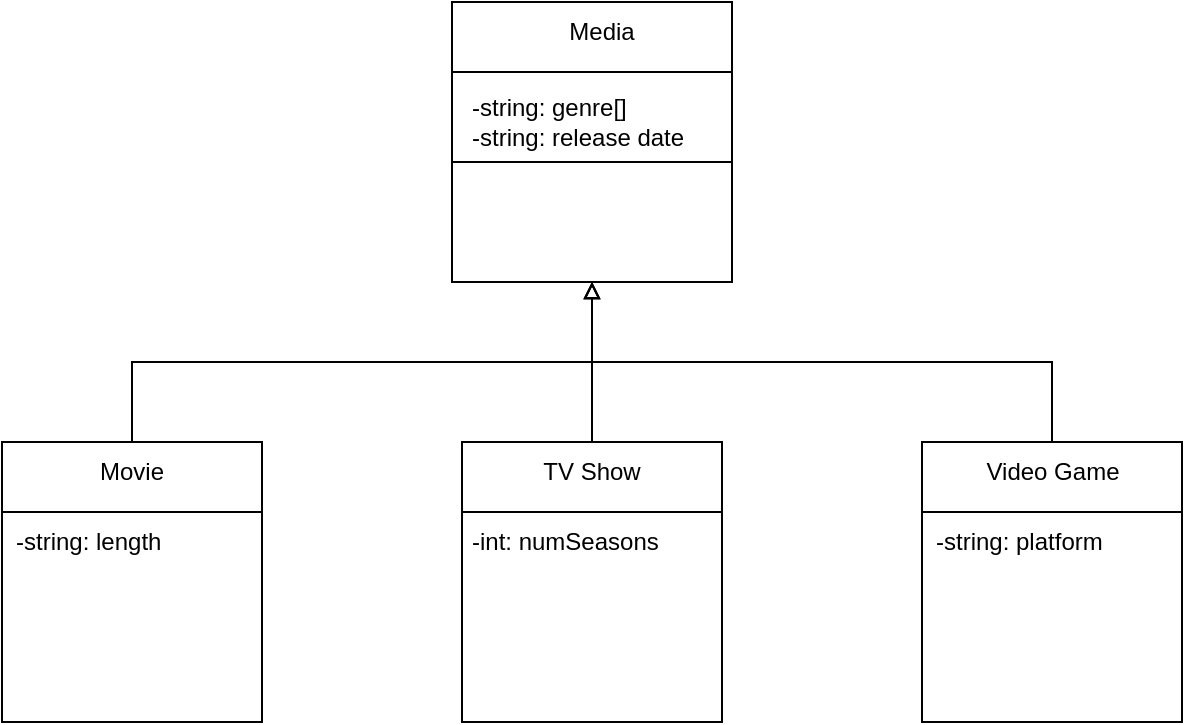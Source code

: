 <mxfile version="22.1.2" type="device">
  <diagram name="Page-1" id="tFfclRdNcRcyxAEcLYx6">
    <mxGraphModel dx="1434" dy="837" grid="1" gridSize="10" guides="1" tooltips="1" connect="1" arrows="1" fold="1" page="1" pageScale="1" pageWidth="850" pageHeight="1100" math="0" shadow="0">
      <root>
        <mxCell id="0" />
        <mxCell id="1" parent="0" />
        <mxCell id="9OQQXpi1nrgOMPDqjbTX-2" value="" style="rounded=0;whiteSpace=wrap;html=1;" vertex="1" parent="1">
          <mxGeometry x="130" y="480" width="130" height="140" as="geometry" />
        </mxCell>
        <mxCell id="9OQQXpi1nrgOMPDqjbTX-6" value="" style="endArrow=none;html=1;rounded=0;entryX=1;entryY=0.25;entryDx=0;entryDy=0;exitX=0;exitY=0.25;exitDx=0;exitDy=0;" edge="1" parent="1" source="9OQQXpi1nrgOMPDqjbTX-2" target="9OQQXpi1nrgOMPDqjbTX-2">
          <mxGeometry width="50" height="50" relative="1" as="geometry">
            <mxPoint x="130" y="510" as="sourcePoint" />
            <mxPoint x="180" y="460" as="targetPoint" />
          </mxGeometry>
        </mxCell>
        <mxCell id="9OQQXpi1nrgOMPDqjbTX-20" style="edgeStyle=orthogonalEdgeStyle;rounded=0;orthogonalLoop=1;jettySize=auto;html=1;exitX=0.5;exitY=0;exitDx=0;exitDy=0;entryX=0.5;entryY=1;entryDx=0;entryDy=0;endArrow=block;endFill=0;" edge="1" parent="1" source="9OQQXpi1nrgOMPDqjbTX-7" target="9OQQXpi1nrgOMPDqjbTX-15">
          <mxGeometry relative="1" as="geometry" />
        </mxCell>
        <mxCell id="9OQQXpi1nrgOMPDqjbTX-7" value="Movie" style="text;html=1;strokeColor=none;fillColor=none;align=center;verticalAlign=middle;whiteSpace=wrap;rounded=0;" vertex="1" parent="1">
          <mxGeometry x="165" y="480" width="60" height="30" as="geometry" />
        </mxCell>
        <mxCell id="9OQQXpi1nrgOMPDqjbTX-8" value="" style="rounded=0;whiteSpace=wrap;html=1;" vertex="1" parent="1">
          <mxGeometry x="360" y="480" width="130" height="140" as="geometry" />
        </mxCell>
        <mxCell id="9OQQXpi1nrgOMPDqjbTX-9" value="" style="endArrow=none;html=1;rounded=0;entryX=1;entryY=0.25;entryDx=0;entryDy=0;exitX=0;exitY=0.25;exitDx=0;exitDy=0;" edge="1" parent="1" source="9OQQXpi1nrgOMPDqjbTX-8" target="9OQQXpi1nrgOMPDqjbTX-8">
          <mxGeometry width="50" height="50" relative="1" as="geometry">
            <mxPoint x="360" y="510" as="sourcePoint" />
            <mxPoint x="410" y="460" as="targetPoint" />
          </mxGeometry>
        </mxCell>
        <mxCell id="9OQQXpi1nrgOMPDqjbTX-21" style="edgeStyle=orthogonalEdgeStyle;rounded=0;orthogonalLoop=1;jettySize=auto;html=1;entryX=0.5;entryY=1;entryDx=0;entryDy=0;endArrow=block;endFill=0;" edge="1" parent="1" source="9OQQXpi1nrgOMPDqjbTX-10" target="9OQQXpi1nrgOMPDqjbTX-15">
          <mxGeometry relative="1" as="geometry" />
        </mxCell>
        <mxCell id="9OQQXpi1nrgOMPDqjbTX-10" value="TV Show" style="text;html=1;strokeColor=none;fillColor=none;align=center;verticalAlign=middle;whiteSpace=wrap;rounded=0;" vertex="1" parent="1">
          <mxGeometry x="395" y="480" width="60" height="30" as="geometry" />
        </mxCell>
        <mxCell id="9OQQXpi1nrgOMPDqjbTX-11" value="" style="rounded=0;whiteSpace=wrap;html=1;" vertex="1" parent="1">
          <mxGeometry x="590" y="480" width="130" height="140" as="geometry" />
        </mxCell>
        <mxCell id="9OQQXpi1nrgOMPDqjbTX-12" value="" style="endArrow=none;html=1;rounded=0;entryX=1;entryY=0.25;entryDx=0;entryDy=0;exitX=0;exitY=0.25;exitDx=0;exitDy=0;" edge="1" parent="1" source="9OQQXpi1nrgOMPDqjbTX-11" target="9OQQXpi1nrgOMPDqjbTX-11">
          <mxGeometry width="50" height="50" relative="1" as="geometry">
            <mxPoint x="590" y="510" as="sourcePoint" />
            <mxPoint x="640" y="460" as="targetPoint" />
          </mxGeometry>
        </mxCell>
        <mxCell id="9OQQXpi1nrgOMPDqjbTX-23" style="edgeStyle=orthogonalEdgeStyle;rounded=0;orthogonalLoop=1;jettySize=auto;html=1;entryX=0.5;entryY=1;entryDx=0;entryDy=0;exitX=0.5;exitY=0;exitDx=0;exitDy=0;endArrow=block;endFill=0;" edge="1" parent="1" source="9OQQXpi1nrgOMPDqjbTX-13" target="9OQQXpi1nrgOMPDqjbTX-15">
          <mxGeometry relative="1" as="geometry">
            <mxPoint x="797.5" y="435" as="sourcePoint" />
            <mxPoint x="610" y="340" as="targetPoint" />
          </mxGeometry>
        </mxCell>
        <mxCell id="9OQQXpi1nrgOMPDqjbTX-13" value="Video Game" style="text;html=1;strokeColor=none;fillColor=none;align=center;verticalAlign=middle;whiteSpace=wrap;rounded=0;" vertex="1" parent="1">
          <mxGeometry x="612.5" y="480" width="85" height="30" as="geometry" />
        </mxCell>
        <mxCell id="9OQQXpi1nrgOMPDqjbTX-15" value="" style="rounded=0;whiteSpace=wrap;html=1;" vertex="1" parent="1">
          <mxGeometry x="355" y="260" width="140" height="140" as="geometry" />
        </mxCell>
        <mxCell id="9OQQXpi1nrgOMPDqjbTX-16" value="" style="endArrow=none;html=1;rounded=0;entryX=1;entryY=0.25;entryDx=0;entryDy=0;exitX=0;exitY=0.25;exitDx=0;exitDy=0;" edge="1" parent="1" source="9OQQXpi1nrgOMPDqjbTX-15" target="9OQQXpi1nrgOMPDqjbTX-15">
          <mxGeometry width="50" height="50" relative="1" as="geometry">
            <mxPoint x="360" y="290" as="sourcePoint" />
            <mxPoint x="490" y="290" as="targetPoint" />
          </mxGeometry>
        </mxCell>
        <mxCell id="9OQQXpi1nrgOMPDqjbTX-17" value="Media" style="text;html=1;strokeColor=none;fillColor=none;align=center;verticalAlign=middle;whiteSpace=wrap;rounded=0;" vertex="1" parent="1">
          <mxGeometry x="400" y="260" width="60" height="30" as="geometry" />
        </mxCell>
        <mxCell id="9OQQXpi1nrgOMPDqjbTX-18" value="" style="endArrow=none;html=1;rounded=0;entryX=1;entryY=0.5;entryDx=0;entryDy=0;exitX=0;exitY=0.5;exitDx=0;exitDy=0;" edge="1" parent="1">
          <mxGeometry width="50" height="50" relative="1" as="geometry">
            <mxPoint x="355" y="340" as="sourcePoint" />
            <mxPoint x="495" y="340" as="targetPoint" />
          </mxGeometry>
        </mxCell>
        <mxCell id="9OQQXpi1nrgOMPDqjbTX-19" value="-string: genre[]&lt;br&gt;-string: release date" style="text;html=1;strokeColor=none;fillColor=none;align=left;verticalAlign=middle;whiteSpace=wrap;rounded=0;" vertex="1" parent="1">
          <mxGeometry x="363" y="300" width="125" height="40" as="geometry" />
        </mxCell>
        <mxCell id="9OQQXpi1nrgOMPDqjbTX-24" value="-string: length" style="text;html=1;strokeColor=none;fillColor=none;align=left;verticalAlign=middle;whiteSpace=wrap;rounded=0;" vertex="1" parent="1">
          <mxGeometry x="135" y="510" width="125" height="40" as="geometry" />
        </mxCell>
        <mxCell id="9OQQXpi1nrgOMPDqjbTX-25" value="-int: numSeasons" style="text;html=1;strokeColor=none;fillColor=none;align=left;verticalAlign=middle;whiteSpace=wrap;rounded=0;" vertex="1" parent="1">
          <mxGeometry x="362.5" y="510" width="125" height="40" as="geometry" />
        </mxCell>
        <mxCell id="9OQQXpi1nrgOMPDqjbTX-26" value="-string: platform" style="text;html=1;strokeColor=none;fillColor=none;align=left;verticalAlign=middle;whiteSpace=wrap;rounded=0;" vertex="1" parent="1">
          <mxGeometry x="595" y="510" width="125" height="40" as="geometry" />
        </mxCell>
      </root>
    </mxGraphModel>
  </diagram>
</mxfile>
